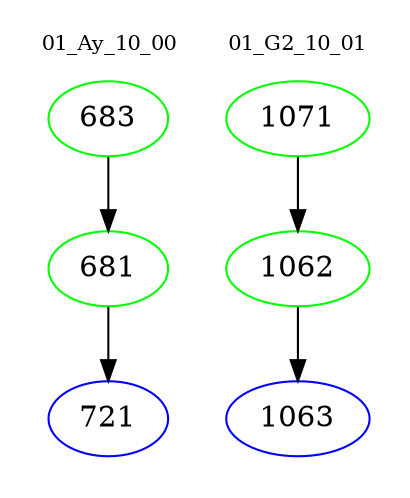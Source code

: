 digraph{
subgraph cluster_0 {
color = white
label = "01_Ay_10_00";
fontsize=10;
T0_683 [label="683", color="green"]
T0_683 -> T0_681 [color="black"]
T0_681 [label="681", color="green"]
T0_681 -> T0_721 [color="black"]
T0_721 [label="721", color="blue"]
}
subgraph cluster_1 {
color = white
label = "01_G2_10_01";
fontsize=10;
T1_1071 [label="1071", color="green"]
T1_1071 -> T1_1062 [color="black"]
T1_1062 [label="1062", color="green"]
T1_1062 -> T1_1063 [color="black"]
T1_1063 [label="1063", color="blue"]
}
}

